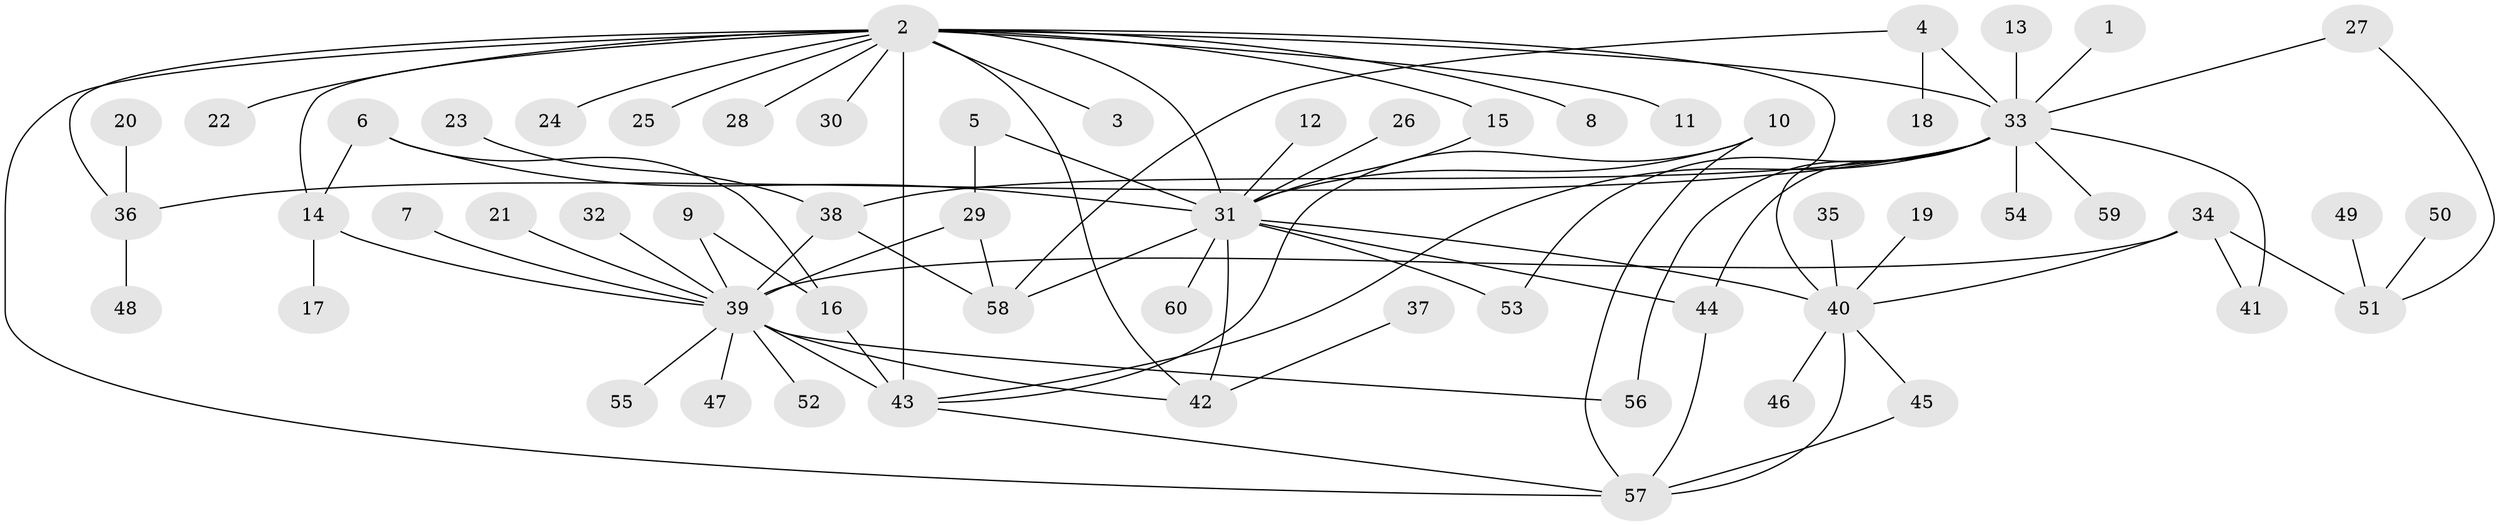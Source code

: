 // original degree distribution, {13: 0.01680672268907563, 7: 0.025210084033613446, 17: 0.008403361344537815, 16: 0.008403361344537815, 4: 0.08403361344537816, 1: 0.47058823529411764, 3: 0.12605042016806722, 2: 0.20168067226890757, 5: 0.025210084033613446, 6: 0.01680672268907563, 8: 0.008403361344537815, 10: 0.008403361344537815}
// Generated by graph-tools (version 1.1) at 2025/25/03/09/25 03:25:55]
// undirected, 60 vertices, 86 edges
graph export_dot {
graph [start="1"]
  node [color=gray90,style=filled];
  1;
  2;
  3;
  4;
  5;
  6;
  7;
  8;
  9;
  10;
  11;
  12;
  13;
  14;
  15;
  16;
  17;
  18;
  19;
  20;
  21;
  22;
  23;
  24;
  25;
  26;
  27;
  28;
  29;
  30;
  31;
  32;
  33;
  34;
  35;
  36;
  37;
  38;
  39;
  40;
  41;
  42;
  43;
  44;
  45;
  46;
  47;
  48;
  49;
  50;
  51;
  52;
  53;
  54;
  55;
  56;
  57;
  58;
  59;
  60;
  1 -- 33 [weight=1.0];
  2 -- 3 [weight=1.0];
  2 -- 8 [weight=1.0];
  2 -- 11 [weight=1.0];
  2 -- 14 [weight=1.0];
  2 -- 15 [weight=1.0];
  2 -- 22 [weight=1.0];
  2 -- 24 [weight=1.0];
  2 -- 25 [weight=1.0];
  2 -- 28 [weight=1.0];
  2 -- 30 [weight=1.0];
  2 -- 31 [weight=1.0];
  2 -- 33 [weight=2.0];
  2 -- 36 [weight=1.0];
  2 -- 40 [weight=1.0];
  2 -- 42 [weight=1.0];
  2 -- 43 [weight=2.0];
  2 -- 57 [weight=1.0];
  4 -- 18 [weight=1.0];
  4 -- 33 [weight=1.0];
  4 -- 58 [weight=1.0];
  5 -- 29 [weight=1.0];
  5 -- 31 [weight=1.0];
  6 -- 14 [weight=1.0];
  6 -- 16 [weight=1.0];
  6 -- 31 [weight=1.0];
  7 -- 39 [weight=1.0];
  9 -- 16 [weight=1.0];
  9 -- 39 [weight=1.0];
  10 -- 31 [weight=1.0];
  10 -- 43 [weight=1.0];
  10 -- 57 [weight=1.0];
  12 -- 31 [weight=1.0];
  13 -- 33 [weight=1.0];
  14 -- 17 [weight=1.0];
  14 -- 39 [weight=1.0];
  15 -- 31 [weight=1.0];
  16 -- 43 [weight=1.0];
  19 -- 40 [weight=1.0];
  20 -- 36 [weight=1.0];
  21 -- 39 [weight=1.0];
  23 -- 38 [weight=1.0];
  26 -- 31 [weight=1.0];
  27 -- 33 [weight=1.0];
  27 -- 51 [weight=1.0];
  29 -- 39 [weight=2.0];
  29 -- 58 [weight=1.0];
  31 -- 40 [weight=1.0];
  31 -- 42 [weight=1.0];
  31 -- 44 [weight=1.0];
  31 -- 53 [weight=1.0];
  31 -- 58 [weight=1.0];
  31 -- 60 [weight=1.0];
  32 -- 39 [weight=1.0];
  33 -- 36 [weight=1.0];
  33 -- 38 [weight=1.0];
  33 -- 41 [weight=1.0];
  33 -- 43 [weight=1.0];
  33 -- 44 [weight=1.0];
  33 -- 53 [weight=1.0];
  33 -- 54 [weight=1.0];
  33 -- 56 [weight=1.0];
  33 -- 59 [weight=1.0];
  34 -- 39 [weight=2.0];
  34 -- 40 [weight=1.0];
  34 -- 41 [weight=1.0];
  34 -- 51 [weight=1.0];
  35 -- 40 [weight=1.0];
  36 -- 48 [weight=1.0];
  37 -- 42 [weight=1.0];
  38 -- 39 [weight=1.0];
  38 -- 58 [weight=1.0];
  39 -- 42 [weight=1.0];
  39 -- 43 [weight=2.0];
  39 -- 47 [weight=1.0];
  39 -- 52 [weight=1.0];
  39 -- 55 [weight=1.0];
  39 -- 56 [weight=1.0];
  40 -- 45 [weight=1.0];
  40 -- 46 [weight=1.0];
  40 -- 57 [weight=1.0];
  43 -- 57 [weight=1.0];
  44 -- 57 [weight=1.0];
  45 -- 57 [weight=1.0];
  49 -- 51 [weight=1.0];
  50 -- 51 [weight=1.0];
}
